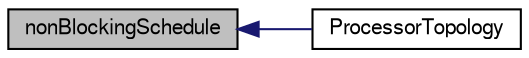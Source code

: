 digraph "nonBlockingSchedule"
{
  bgcolor="transparent";
  edge [fontname="FreeSans",fontsize="10",labelfontname="FreeSans",labelfontsize="10"];
  node [fontname="FreeSans",fontsize="10",shape=record];
  rankdir="LR";
  Node2186 [label="nonBlockingSchedule",height=0.2,width=0.4,color="black", fillcolor="grey75", style="filled", fontcolor="black"];
  Node2186 -> Node2187 [dir="back",color="midnightblue",fontsize="10",style="solid",fontname="FreeSans"];
  Node2187 [label="ProcessorTopology",height=0.2,width=0.4,color="black",URL="$a27614.html#aba0a7532b5920d3cc1daae3785a86ea5",tooltip="Construct from boundaryMesh. "];
}

